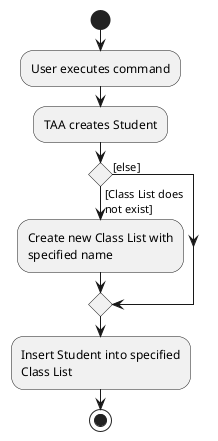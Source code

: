 @startuml
start
:User executes command;

:TAA creates Student;

'Since the beta syntax does not support placing the condition outside the
'diamond we place it as the true branch instead.

if () then ([Class List does\nnot exist])
    :Create new Class List with
    specified name;
else ([else])
endif

:Insert Student into specified
Class List;
stop
@enduml
